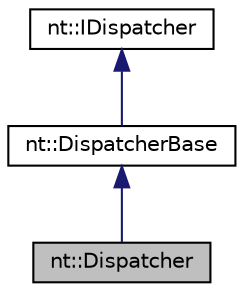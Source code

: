 digraph "nt::Dispatcher"
{
  edge [fontname="Helvetica",fontsize="10",labelfontname="Helvetica",labelfontsize="10"];
  node [fontname="Helvetica",fontsize="10",shape=record];
  Node1 [label="nt::Dispatcher",height=0.2,width=0.4,color="black", fillcolor="grey75", style="filled", fontcolor="black"];
  Node2 -> Node1 [dir="back",color="midnightblue",fontsize="10",style="solid",fontname="Helvetica"];
  Node2 [label="nt::DispatcherBase",height=0.2,width=0.4,color="black", fillcolor="white", style="filled",URL="$classnt_1_1DispatcherBase.html"];
  Node3 -> Node2 [dir="back",color="midnightblue",fontsize="10",style="solid",fontname="Helvetica"];
  Node3 [label="nt::IDispatcher",height=0.2,width=0.4,color="black", fillcolor="white", style="filled",URL="$classnt_1_1IDispatcher.html"];
}
